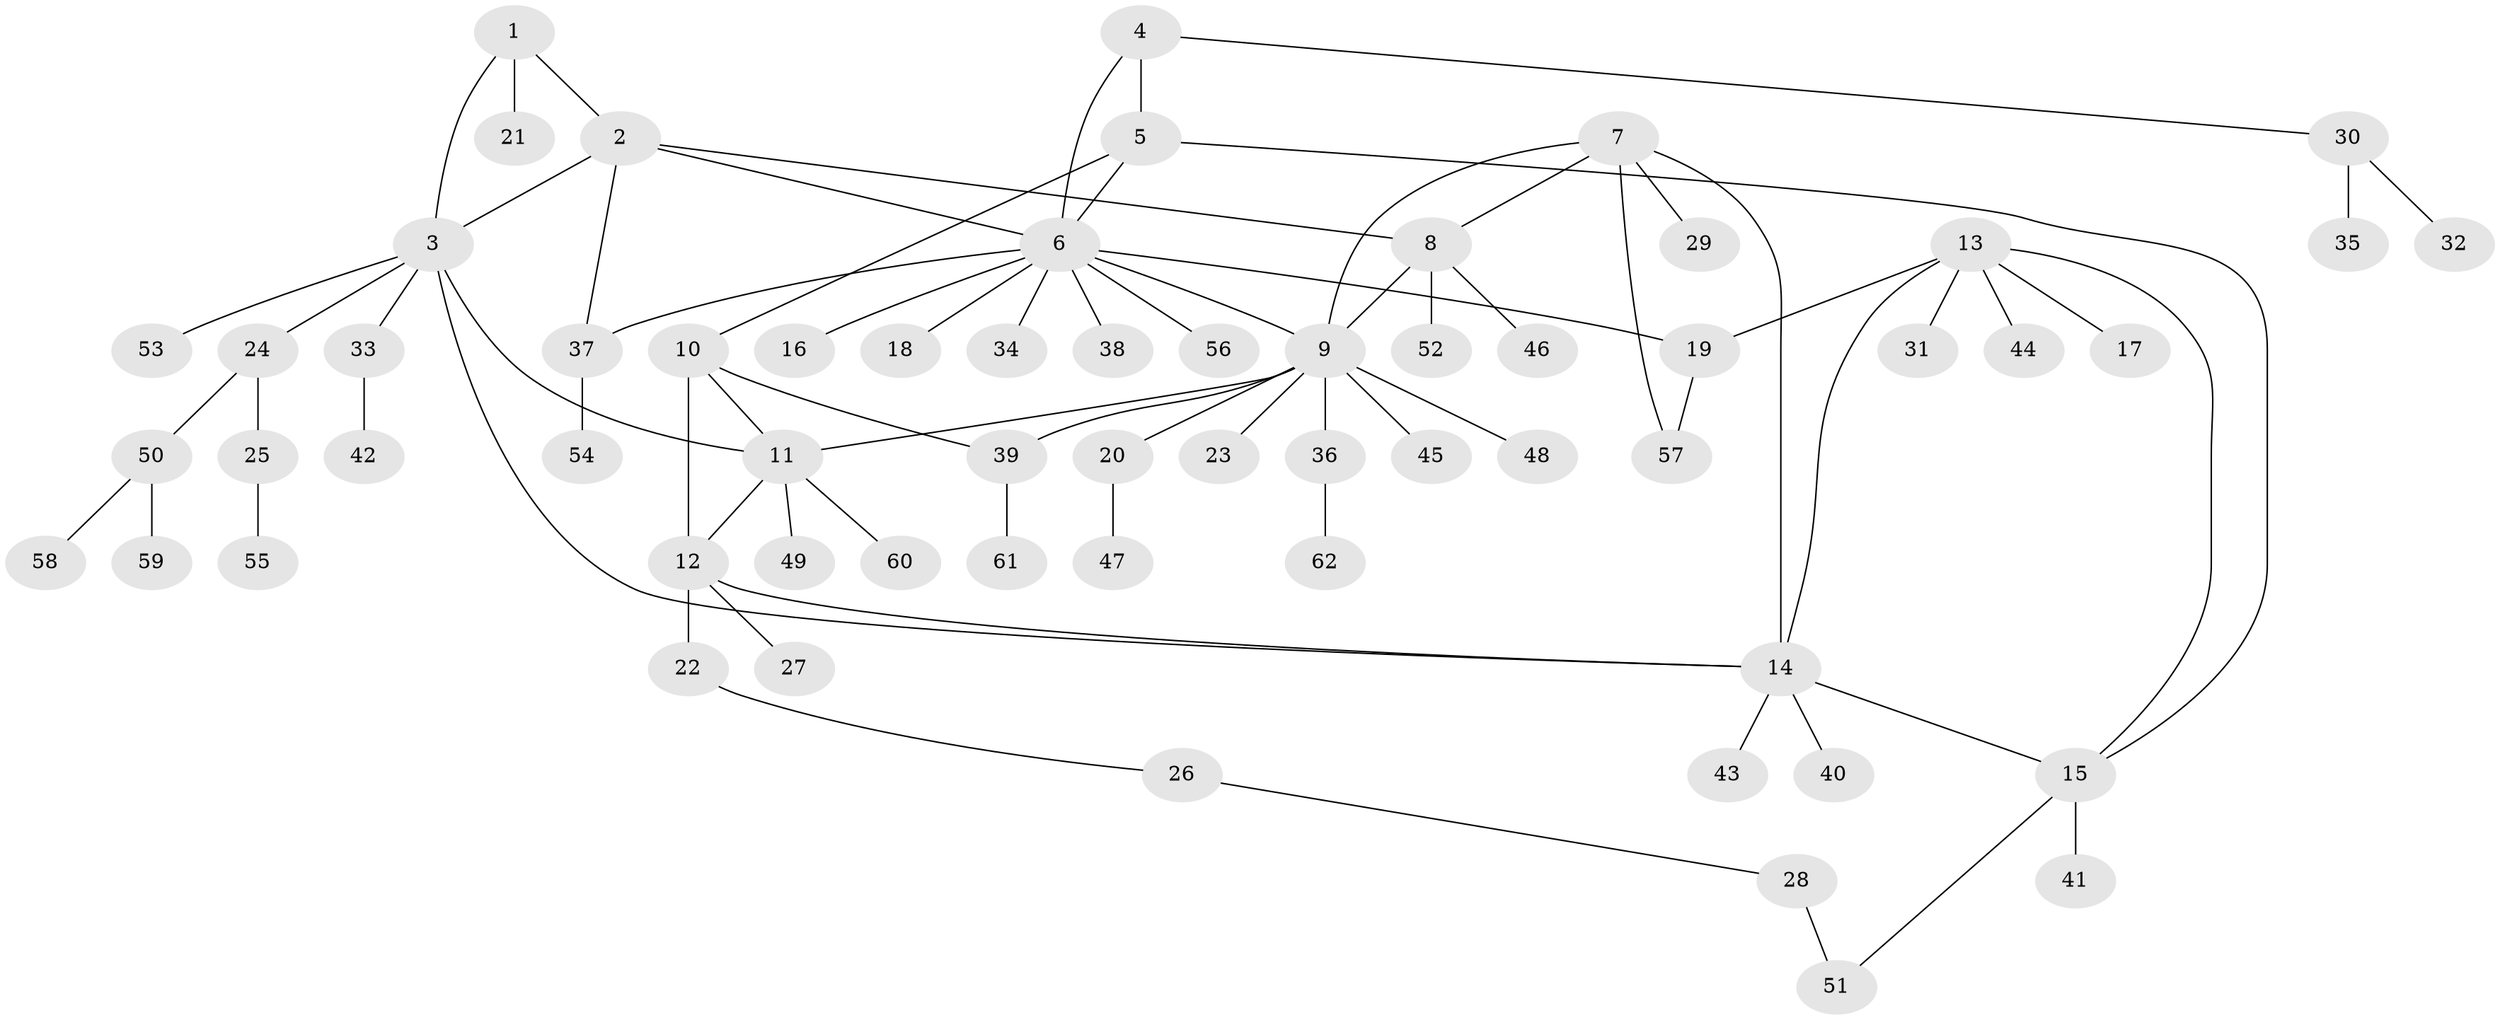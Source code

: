 // coarse degree distribution, {2: 0.05555555555555555, 1: 0.6666666666666666, 3: 0.16666666666666666, 10: 0.05555555555555555, 5: 0.05555555555555555}
// Generated by graph-tools (version 1.1) at 2025/57/03/04/25 21:57:49]
// undirected, 62 vertices, 77 edges
graph export_dot {
graph [start="1"]
  node [color=gray90,style=filled];
  1;
  2;
  3;
  4;
  5;
  6;
  7;
  8;
  9;
  10;
  11;
  12;
  13;
  14;
  15;
  16;
  17;
  18;
  19;
  20;
  21;
  22;
  23;
  24;
  25;
  26;
  27;
  28;
  29;
  30;
  31;
  32;
  33;
  34;
  35;
  36;
  37;
  38;
  39;
  40;
  41;
  42;
  43;
  44;
  45;
  46;
  47;
  48;
  49;
  50;
  51;
  52;
  53;
  54;
  55;
  56;
  57;
  58;
  59;
  60;
  61;
  62;
  1 -- 2;
  1 -- 3;
  1 -- 21;
  2 -- 3;
  2 -- 6;
  2 -- 8;
  2 -- 37;
  3 -- 11;
  3 -- 14;
  3 -- 24;
  3 -- 33;
  3 -- 53;
  4 -- 5;
  4 -- 6;
  4 -- 30;
  5 -- 6;
  5 -- 10;
  5 -- 15;
  6 -- 9;
  6 -- 16;
  6 -- 18;
  6 -- 19;
  6 -- 34;
  6 -- 37;
  6 -- 38;
  6 -- 56;
  7 -- 8;
  7 -- 9;
  7 -- 14;
  7 -- 29;
  7 -- 57;
  8 -- 9;
  8 -- 46;
  8 -- 52;
  9 -- 11;
  9 -- 20;
  9 -- 23;
  9 -- 36;
  9 -- 39;
  9 -- 45;
  9 -- 48;
  10 -- 11;
  10 -- 12;
  10 -- 39;
  11 -- 12;
  11 -- 49;
  11 -- 60;
  12 -- 14;
  12 -- 22;
  12 -- 27;
  13 -- 14;
  13 -- 15;
  13 -- 17;
  13 -- 19;
  13 -- 31;
  13 -- 44;
  14 -- 15;
  14 -- 40;
  14 -- 43;
  15 -- 41;
  15 -- 51;
  19 -- 57;
  20 -- 47;
  22 -- 26;
  24 -- 25;
  24 -- 50;
  25 -- 55;
  26 -- 28;
  28 -- 51;
  30 -- 32;
  30 -- 35;
  33 -- 42;
  36 -- 62;
  37 -- 54;
  39 -- 61;
  50 -- 58;
  50 -- 59;
}
